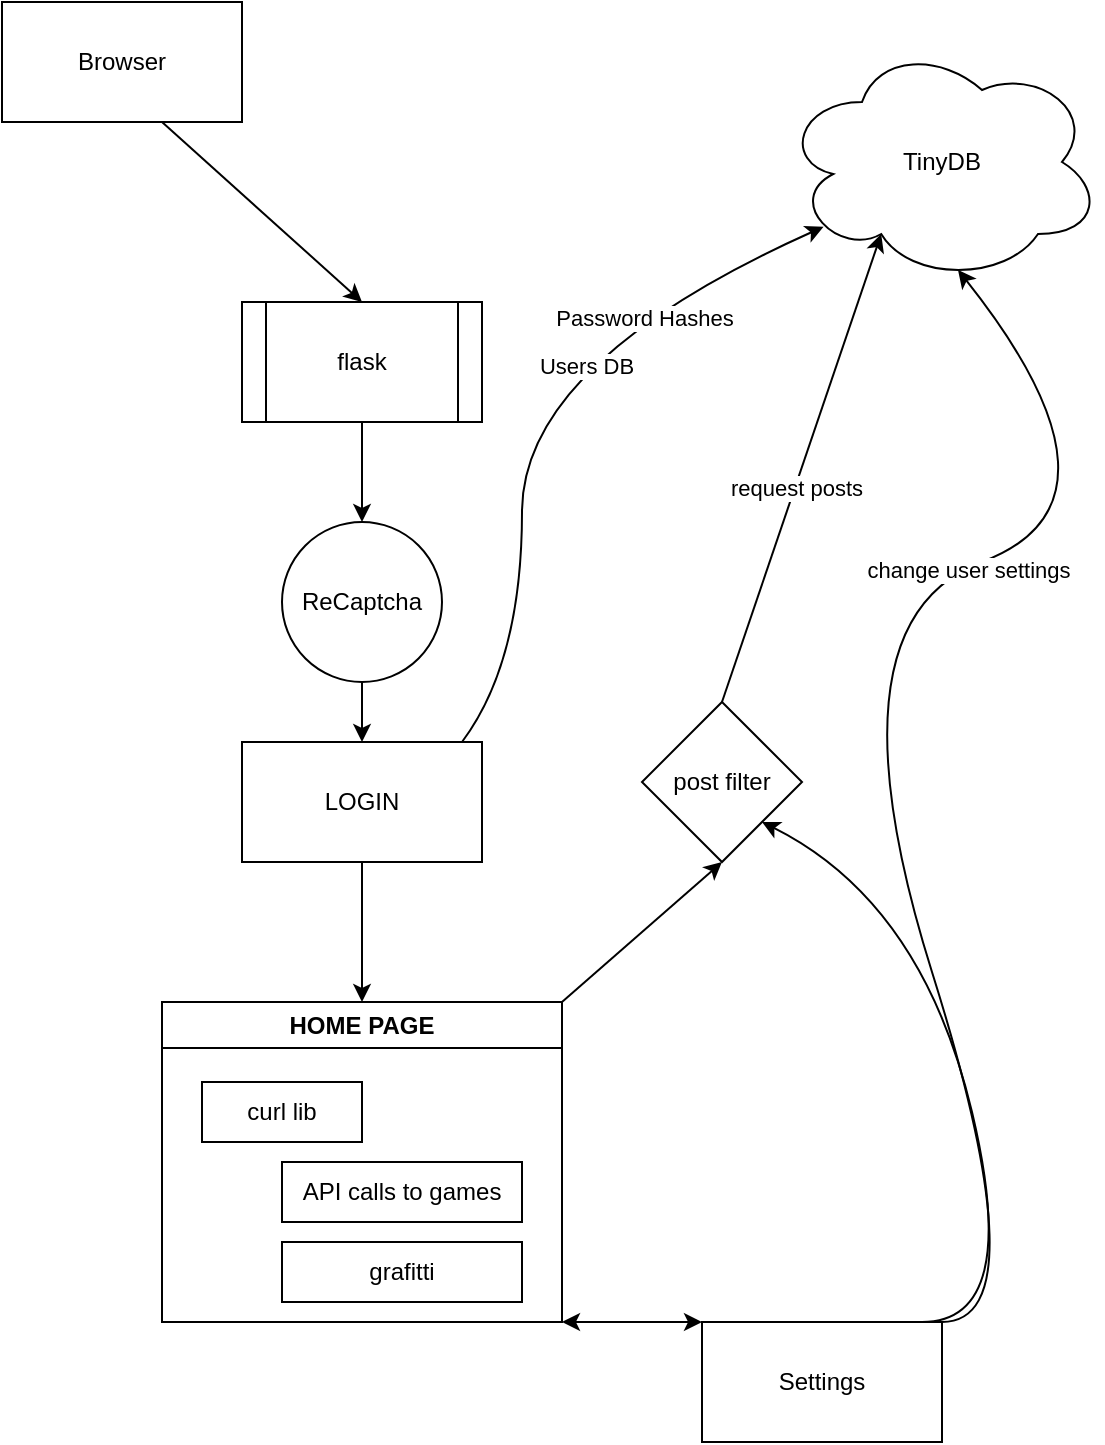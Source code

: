 <mxfile version="28.2.5">
  <diagram name="Page-1" id="FoX_A5f42WXQAl7roPF_">
    <mxGraphModel dx="1688" dy="960" grid="1" gridSize="10" guides="1" tooltips="1" connect="1" arrows="1" fold="1" page="1" pageScale="1" pageWidth="850" pageHeight="1100" math="0" shadow="0">
      <root>
        <mxCell id="0" />
        <mxCell id="1" parent="0" />
        <mxCell id="e_s6Je74CMGr7vyMuRMF-1" value="Browser" style="rounded=0;whiteSpace=wrap;html=1;" vertex="1" parent="1">
          <mxGeometry x="180" y="200" width="120" height="60" as="geometry" />
        </mxCell>
        <mxCell id="e_s6Je74CMGr7vyMuRMF-2" value="flask" style="shape=process;whiteSpace=wrap;html=1;backgroundOutline=1;" vertex="1" parent="1">
          <mxGeometry x="300" y="350" width="120" height="60" as="geometry" />
        </mxCell>
        <mxCell id="e_s6Je74CMGr7vyMuRMF-3" value="" style="endArrow=classic;html=1;rounded=0;entryX=0.5;entryY=0;entryDx=0;entryDy=0;" edge="1" parent="1" target="e_s6Je74CMGr7vyMuRMF-2">
          <mxGeometry width="50" height="50" relative="1" as="geometry">
            <mxPoint x="260" y="260" as="sourcePoint" />
            <mxPoint x="310" y="210" as="targetPoint" />
          </mxGeometry>
        </mxCell>
        <mxCell id="e_s6Je74CMGr7vyMuRMF-4" value="ReCaptcha" style="ellipse;whiteSpace=wrap;html=1;aspect=fixed;" vertex="1" parent="1">
          <mxGeometry x="320" y="460" width="80" height="80" as="geometry" />
        </mxCell>
        <mxCell id="e_s6Je74CMGr7vyMuRMF-5" value="" style="endArrow=classic;html=1;rounded=0;exitX=0.5;exitY=1;exitDx=0;exitDy=0;entryX=0.5;entryY=0;entryDx=0;entryDy=0;" edge="1" parent="1" source="e_s6Je74CMGr7vyMuRMF-2" target="e_s6Je74CMGr7vyMuRMF-4">
          <mxGeometry width="50" height="50" relative="1" as="geometry">
            <mxPoint x="270" y="500" as="sourcePoint" />
            <mxPoint x="320" y="450" as="targetPoint" />
          </mxGeometry>
        </mxCell>
        <mxCell id="e_s6Je74CMGr7vyMuRMF-6" value="LOGIN" style="rounded=0;whiteSpace=wrap;html=1;" vertex="1" parent="1">
          <mxGeometry x="300" y="570" width="120" height="60" as="geometry" />
        </mxCell>
        <mxCell id="e_s6Je74CMGr7vyMuRMF-7" value="" style="endArrow=classic;html=1;rounded=0;exitX=0.5;exitY=1;exitDx=0;exitDy=0;entryX=0.5;entryY=0;entryDx=0;entryDy=0;" edge="1" parent="1" source="e_s6Je74CMGr7vyMuRMF-4" target="e_s6Je74CMGr7vyMuRMF-6">
          <mxGeometry width="50" height="50" relative="1" as="geometry">
            <mxPoint x="110" y="640" as="sourcePoint" />
            <mxPoint x="160" y="590" as="targetPoint" />
          </mxGeometry>
        </mxCell>
        <mxCell id="e_s6Je74CMGr7vyMuRMF-9" value="TinyDB" style="ellipse;shape=cloud;whiteSpace=wrap;html=1;" vertex="1" parent="1">
          <mxGeometry x="570" y="220" width="160" height="120" as="geometry" />
        </mxCell>
        <mxCell id="e_s6Je74CMGr7vyMuRMF-10" value="" style="curved=1;endArrow=classic;html=1;rounded=0;entryX=0.13;entryY=0.77;entryDx=0;entryDy=0;entryPerimeter=0;" edge="1" parent="1" target="e_s6Je74CMGr7vyMuRMF-9">
          <mxGeometry width="50" height="50" relative="1" as="geometry">
            <mxPoint x="410" y="570" as="sourcePoint" />
            <mxPoint x="460" y="520" as="targetPoint" />
            <Array as="points">
              <mxPoint x="440" y="530" />
              <mxPoint x="440" y="380" />
            </Array>
          </mxGeometry>
        </mxCell>
        <mxCell id="e_s6Je74CMGr7vyMuRMF-12" value="Password Hashes" style="edgeLabel;html=1;align=center;verticalAlign=middle;resizable=0;points=[];" vertex="1" connectable="0" parent="e_s6Je74CMGr7vyMuRMF-10">
          <mxGeometry x="0.449" y="-5" relative="1" as="geometry">
            <mxPoint as="offset" />
          </mxGeometry>
        </mxCell>
        <mxCell id="e_s6Je74CMGr7vyMuRMF-13" value="Users DB" style="edgeLabel;html=1;align=center;verticalAlign=middle;resizable=0;points=[];" vertex="1" connectable="0" parent="e_s6Je74CMGr7vyMuRMF-10">
          <mxGeometry x="0.251" y="-15" relative="1" as="geometry">
            <mxPoint as="offset" />
          </mxGeometry>
        </mxCell>
        <mxCell id="e_s6Je74CMGr7vyMuRMF-14" value="HOME PAGE" style="swimlane;whiteSpace=wrap;html=1;" vertex="1" parent="1">
          <mxGeometry x="260" y="700" width="200" height="160" as="geometry" />
        </mxCell>
        <mxCell id="e_s6Je74CMGr7vyMuRMF-15" value="curl lib" style="whiteSpace=wrap;html=1;" vertex="1" parent="e_s6Je74CMGr7vyMuRMF-14">
          <mxGeometry x="20" y="40" width="80" height="30" as="geometry" />
        </mxCell>
        <mxCell id="e_s6Je74CMGr7vyMuRMF-16" value="grafitti" style="whiteSpace=wrap;html=1;" vertex="1" parent="e_s6Je74CMGr7vyMuRMF-14">
          <mxGeometry x="60" y="120" width="120" height="30" as="geometry" />
        </mxCell>
        <mxCell id="e_s6Je74CMGr7vyMuRMF-21" value="API calls to games" style="rounded=0;whiteSpace=wrap;html=1;" vertex="1" parent="e_s6Je74CMGr7vyMuRMF-14">
          <mxGeometry x="60" y="80" width="120" height="30" as="geometry" />
        </mxCell>
        <mxCell id="e_s6Je74CMGr7vyMuRMF-18" value="Settings" style="rounded=0;whiteSpace=wrap;html=1;" vertex="1" parent="1">
          <mxGeometry x="530" y="860" width="120" height="60" as="geometry" />
        </mxCell>
        <mxCell id="e_s6Je74CMGr7vyMuRMF-19" value="" style="endArrow=classic;html=1;rounded=0;exitX=0.5;exitY=1;exitDx=0;exitDy=0;entryX=0.5;entryY=0;entryDx=0;entryDy=0;" edge="1" parent="1" source="e_s6Je74CMGr7vyMuRMF-6" target="e_s6Je74CMGr7vyMuRMF-14">
          <mxGeometry width="50" height="50" relative="1" as="geometry">
            <mxPoint x="140" y="740" as="sourcePoint" />
            <mxPoint x="190" y="690" as="targetPoint" />
          </mxGeometry>
        </mxCell>
        <mxCell id="e_s6Je74CMGr7vyMuRMF-20" value="" style="endArrow=classic;startArrow=classic;html=1;rounded=0;entryX=0;entryY=0;entryDx=0;entryDy=0;" edge="1" parent="1" target="e_s6Je74CMGr7vyMuRMF-18">
          <mxGeometry width="50" height="50" relative="1" as="geometry">
            <mxPoint x="460" y="860" as="sourcePoint" />
            <mxPoint x="510" y="810" as="targetPoint" />
          </mxGeometry>
        </mxCell>
        <mxCell id="e_s6Je74CMGr7vyMuRMF-22" value="" style="endArrow=classic;html=1;rounded=0;" edge="1" parent="1">
          <mxGeometry width="50" height="50" relative="1" as="geometry">
            <mxPoint x="460" y="700" as="sourcePoint" />
            <mxPoint x="540" y="630" as="targetPoint" />
          </mxGeometry>
        </mxCell>
        <mxCell id="e_s6Je74CMGr7vyMuRMF-23" value="post filter" style="rhombus;whiteSpace=wrap;html=1;" vertex="1" parent="1">
          <mxGeometry x="500" y="550" width="80" height="80" as="geometry" />
        </mxCell>
        <mxCell id="e_s6Je74CMGr7vyMuRMF-24" value="" style="curved=1;endArrow=classic;html=1;rounded=0;entryX=1;entryY=1;entryDx=0;entryDy=0;" edge="1" parent="1" target="e_s6Je74CMGr7vyMuRMF-23">
          <mxGeometry width="50" height="50" relative="1" as="geometry">
            <mxPoint x="640" y="860" as="sourcePoint" />
            <mxPoint x="680" y="480" as="targetPoint" />
            <Array as="points">
              <mxPoint x="690" y="860" />
              <mxPoint x="640" y="650" />
            </Array>
          </mxGeometry>
        </mxCell>
        <mxCell id="e_s6Je74CMGr7vyMuRMF-25" value="" style="curved=1;endArrow=classic;html=1;rounded=0;entryX=0.55;entryY=0.95;entryDx=0;entryDy=0;entryPerimeter=0;" edge="1" parent="1" target="e_s6Je74CMGr7vyMuRMF-9">
          <mxGeometry width="50" height="50" relative="1" as="geometry">
            <mxPoint x="650" y="860" as="sourcePoint" />
            <mxPoint x="700" y="810" as="targetPoint" />
            <Array as="points">
              <mxPoint x="700" y="860" />
              <mxPoint x="590" y="510" />
              <mxPoint x="750" y="450" />
            </Array>
          </mxGeometry>
        </mxCell>
        <mxCell id="e_s6Je74CMGr7vyMuRMF-28" value="change user settings" style="edgeLabel;html=1;align=center;verticalAlign=middle;resizable=0;points=[];" vertex="1" connectable="0" parent="e_s6Je74CMGr7vyMuRMF-25">
          <mxGeometry x="0.344" relative="1" as="geometry">
            <mxPoint y="1" as="offset" />
          </mxGeometry>
        </mxCell>
        <mxCell id="e_s6Je74CMGr7vyMuRMF-26" value="" style="endArrow=classic;html=1;rounded=0;entryX=0.31;entryY=0.8;entryDx=0;entryDy=0;entryPerimeter=0;" edge="1" parent="1" target="e_s6Je74CMGr7vyMuRMF-9">
          <mxGeometry width="50" height="50" relative="1" as="geometry">
            <mxPoint x="540" y="550" as="sourcePoint" />
            <mxPoint x="590" y="500" as="targetPoint" />
          </mxGeometry>
        </mxCell>
        <mxCell id="e_s6Je74CMGr7vyMuRMF-27" value="request posts" style="edgeLabel;html=1;align=center;verticalAlign=middle;resizable=0;points=[];" vertex="1" connectable="0" parent="e_s6Je74CMGr7vyMuRMF-26">
          <mxGeometry x="-0.081" relative="1" as="geometry">
            <mxPoint as="offset" />
          </mxGeometry>
        </mxCell>
      </root>
    </mxGraphModel>
  </diagram>
</mxfile>
